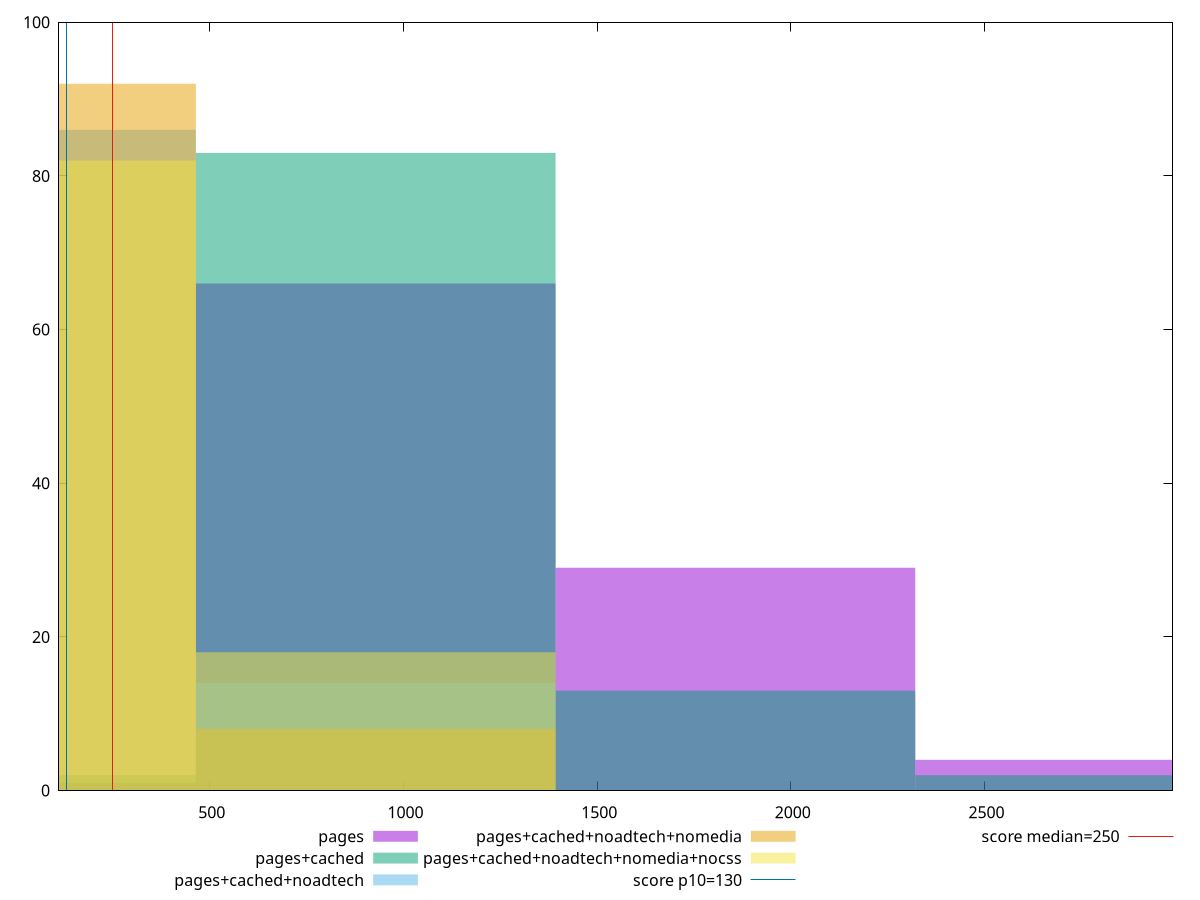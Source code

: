 reset

$pages <<EOF
1856.8643142199162 29
928.4321571099581 66
0 1
2785.2964713298743 4
EOF

$pagesCached <<EOF
928.4321571099581 83
1856.8643142199162 13
2785.2964713298743 2
0 2
EOF

$pagesCachedNoadtech <<EOF
0 86
928.4321571099581 14
EOF

$pagesCachedNoadtechNomedia <<EOF
0 92
928.4321571099581 8
EOF

$pagesCachedNoadtechNomediaNocss <<EOF
928.4321571099581 18
0 82
EOF

set key outside below
set boxwidth 928.4321571099581
set xrange [111:2984.9999999999973]
set yrange [0:100]
set trange [0:100]
set style fill transparent solid 0.5 noborder

set parametric
set terminal svg size 640, 530 enhanced background rgb 'white'
set output "report_00015_2021-02-09T16-11-33.973Z/max-potential-fid/comparison/histogram/all_raw.svg"

plot $pages title "pages" with boxes, \
     $pagesCached title "pages+cached" with boxes, \
     $pagesCachedNoadtech title "pages+cached+noadtech" with boxes, \
     $pagesCachedNoadtechNomedia title "pages+cached+noadtech+nomedia" with boxes, \
     $pagesCachedNoadtechNomediaNocss title "pages+cached+noadtech+nomedia+nocss" with boxes, \
     130,t title "score p10=130", \
     250,t title "score median=250"

reset

